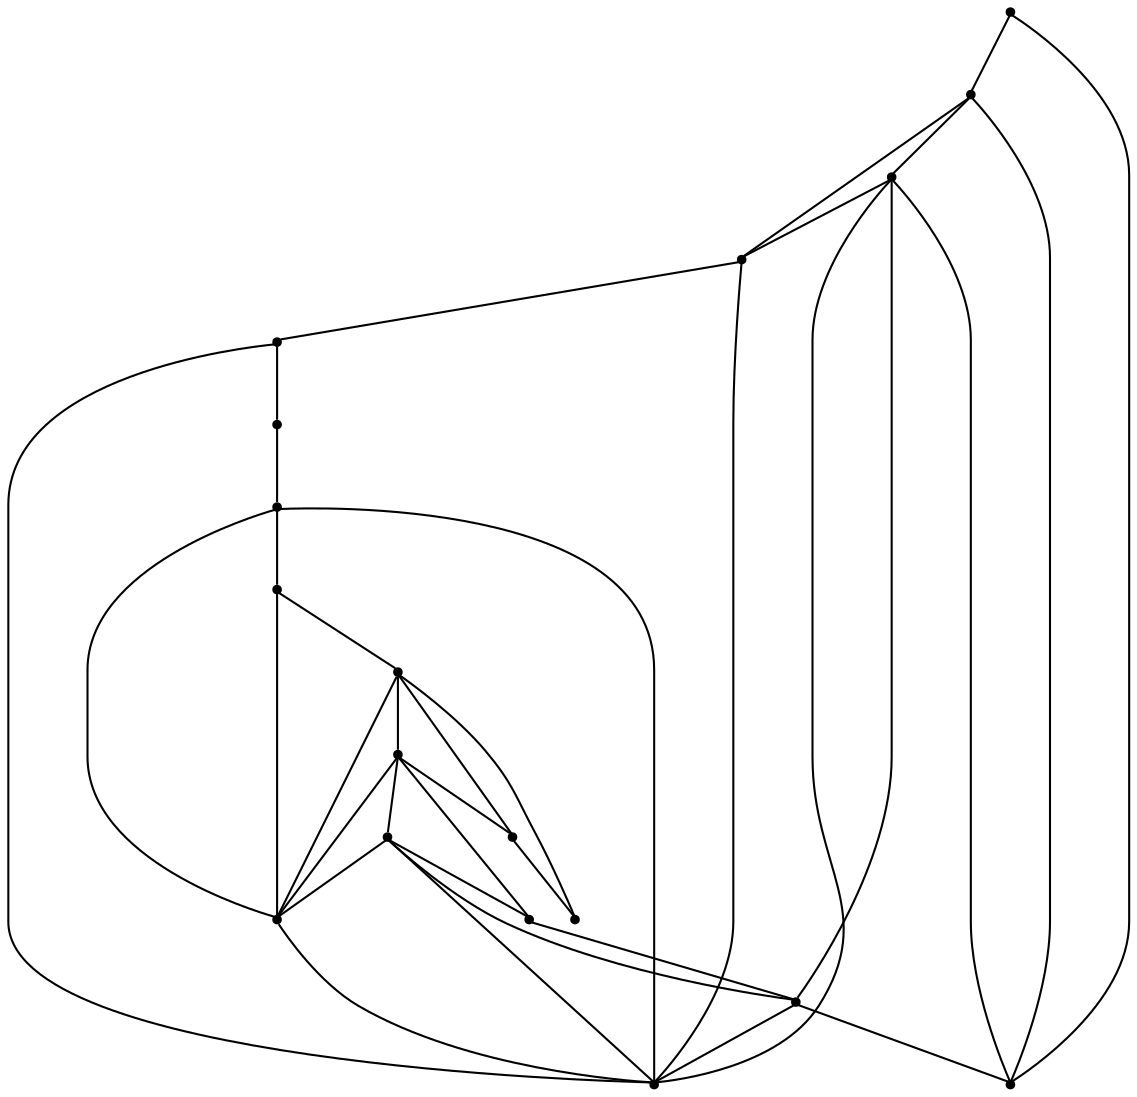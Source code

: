 graph {
  node [shape=point,comment="{\"directed\":false,\"doi\":\"10.1007/978-3-540-70904-6_29\",\"figure\":\"2 (2)\"}"]

  v0 [pos="1511.7530795784883,111.55798170301648"]
  v1 [pos="1511.7530795784885,207.61638217502173"]
  v2 [pos="1415.678969840116,303.6736382378473"]
  v3 [pos="1415.6789698401162,207.61638217502173"]
  v4 [pos="1511.7530795784883,303.6736382378473"]
  v5 [pos="1511.7530795784883,447.7590772840713"]
  v6 [pos="1511.7530795784885,639.8746702406143"]
  v7 [pos="1415.6789698401162,639.8746702406143"]
  v8 [pos="1319.602761627907,303.6736382378473"]
  v9 [pos="1415.678969840116,447.7590772840713"]
  v10 [pos="1319.602761627907,639.8746702406143"]
  v11 [pos="1319.602761627907,543.817350599501"]
  v12 [pos="1319.602761627907,447.7590772840713"]
  v13 [pos="1247.545621366279,375.7163577609592"]
  v14 [pos="1175.4894985465116,639.8746702406143"]
  v15 [pos="1175.4894985465116,447.7590772840713"]
  v16 [pos="1079.4132585392442,543.817350599501"]
  v17 [pos="983.3380995639535,639.8746702406143"]

  v0 -- v1 [id="-1",pos="1511.7530795784883,111.55798170301648 1511.7530795784885,207.61638217502173 1511.7530795784885,207.61638217502173 1511.7530795784885,207.61638217502173"]
  v17 -- v14 [id="-2",pos="983.3380995639535,639.8746702406143 1175.4894985465116,639.8746702406143 1175.4894985465116,639.8746702406143 1175.4894985465116,639.8746702406143"]
  v14 -- v15 [id="-3",pos="1175.4894985465116,639.8746702406143 1175.4894985465116,447.7590772840713 1175.4894985465116,447.7590772840713 1175.4894985465116,447.7590772840713"]
  v14 -- v16 [id="-4",pos="1175.4894985465116,639.8746702406143 1079.4132585392442,543.817350599501 1079.4132585392442,543.817350599501 1079.4132585392442,543.817350599501"]
  v15 -- v16 [id="-5",pos="1175.4894985465116,447.7590772840713 1079.4132585392442,543.817350599501 1079.4132585392442,543.817350599501 1079.4132585392442,543.817350599501"]
  v16 -- v17 [id="-6",pos="1079.4132585392442,543.817350599501 983.3380995639535,639.8746702406143 983.3380995639535,639.8746702406143 983.3380995639535,639.8746702406143"]
  v15 -- v12 [id="-7",pos="1175.4894985465116,447.7590772840713 1319.602761627907,447.7590772840713 1319.602761627907,447.7590772840713 1319.602761627907,447.7590772840713"]
  v15 -- v11 [id="-8",pos="1175.4894985465116,447.7590772840713 1319.602761627907,543.817350599501 1319.602761627907,543.817350599501 1319.602761627907,543.817350599501"]
  v13 -- v8 [id="-9",pos="1247.545621366279,375.7163577609592 1319.602761627907,303.6736382378473 1319.602761627907,303.6736382378473 1319.602761627907,303.6736382378473"]
  v13 -- v15 [id="-10",pos="1247.545621366279,375.7163577609592 1175.4894985465116,447.7590772840713 1175.4894985465116,447.7590772840713 1175.4894985465116,447.7590772840713"]
  v10 -- v14 [id="-11",pos="1319.602761627907,639.8746702406143 1175.4894985465116,639.8746702406143 1175.4894985465116,639.8746702406143 1175.4894985465116,639.8746702406143"]
  v11 -- v9 [id="-12",pos="1319.602761627907,543.817350599501 1415.678969840116,447.7590772840713 1415.678969840116,447.7590772840713 1415.678969840116,447.7590772840713"]
  v11 -- v14 [id="-13",pos="1319.602761627907,543.817350599501 1175.4894985465116,639.8746702406143 1175.4894985465116,639.8746702406143 1175.4894985465116,639.8746702406143"]
  v12 -- v13 [id="-14",pos="1319.602761627907,447.7590772840713 1247.545621366279,375.7163577609592 1247.545621366279,375.7163577609592 1247.545621366279,375.7163577609592"]
  v12 -- v9 [id="-15",pos="1319.602761627907,447.7590772840713 1415.678969840116,447.7590772840713 1415.678969840116,447.7590772840713 1415.678969840116,447.7590772840713"]
  v9 -- v5 [id="-16",pos="1415.678969840116,447.7590772840713 1511.7530795784883,447.7590772840713 1511.7530795784883,447.7590772840713 1511.7530795784883,447.7590772840713"]
  v12 -- v11 [id="-17",pos="1319.602761627907,447.7590772840713 1319.602761627907,543.817350599501 1319.602761627907,543.817350599501 1319.602761627907,543.817350599501"]
  v11 -- v10 [id="-18",pos="1319.602761627907,543.817350599501 1319.602761627907,639.8746702406143 1319.602761627907,639.8746702406143 1319.602761627907,639.8746702406143"]
  v8 -- v9 [id="-19",pos="1319.602761627907,303.6736382378473 1415.678969840116,447.7590772840713 1415.678969840116,447.7590772840713 1415.678969840116,447.7590772840713"]
  v8 -- v12 [id="-20",pos="1319.602761627907,303.6736382378473 1319.602761627907,447.7590772840713 1319.602761627907,447.7590772840713 1319.602761627907,447.7590772840713"]
  v8 -- v3 [id="-21",pos="1319.602761627907,303.6736382378473 1415.6789698401162,207.61638217502173 1415.6789698401162,207.61638217502173 1415.6789698401162,207.61638217502173"]
  v7 -- v11 [id="-22",pos="1415.6789698401162,639.8746702406143 1319.602761627907,543.817350599501 1319.602761627907,543.817350599501 1319.602761627907,543.817350599501"]
  v7 -- v10 [id="-23",pos="1415.6789698401162,639.8746702406143 1319.602761627907,639.8746702406143 1319.602761627907,639.8746702406143 1319.602761627907,639.8746702406143"]
  v9 -- v4 [id="-24",pos="1415.678969840116,447.7590772840713 1511.7530795784883,303.6736382378473 1511.7530795784883,303.6736382378473 1511.7530795784883,303.6736382378473"]
  v9 -- v7 [id="-25",pos="1415.678969840116,447.7590772840713 1415.6789698401162,639.8746702406143 1415.6789698401162,639.8746702406143 1415.6789698401162,639.8746702406143"]
  v9 -- v2 [id="-26",pos="1415.678969840116,447.7590772840713 1415.678969840116,303.6736382378473 1415.678969840116,303.6736382378473 1415.678969840116,303.6736382378473"]
  v2 -- v4 [id="-27",pos="1415.678969840116,303.6736382378473 1511.7530795784883,303.6736382378473 1511.7530795784883,303.6736382378473 1511.7530795784883,303.6736382378473"]
  v2 -- v8 [id="-28",pos="1415.678969840116,303.6736382378473 1319.602761627907,303.6736382378473 1319.602761627907,303.6736382378473 1319.602761627907,303.6736382378473"]
  v3 -- v2 [id="-29",pos="1415.6789698401162,207.61638217502173 1415.678969840116,303.6736382378473 1415.678969840116,303.6736382378473 1415.678969840116,303.6736382378473"]
  v3 -- v0 [id="-30",pos="1415.6789698401162,207.61638217502173 1511.7530795784883,111.55798170301648 1511.7530795784883,111.55798170301648 1511.7530795784883,111.55798170301648"]
  v6 -- v7 [id="-31",pos="1511.7530795784885,639.8746702406143 1415.6789698401162,639.8746702406143 1415.6789698401162,639.8746702406143 1415.6789698401162,639.8746702406143"]
  v5 -- v6 [id="-32",pos="1511.7530795784883,447.7590772840713 1511.7530795784885,639.8746702406143 1511.7530795784885,639.8746702406143 1511.7530795784885,639.8746702406143"]
  v4 -- v1 [id="-33",pos="1511.7530795784883,303.6736382378473 1511.7530795784885,207.61638217502173 1511.7530795784885,207.61638217502173 1511.7530795784885,207.61638217502173"]
  v4 -- v5 [id="-34",pos="1511.7530795784883,303.6736382378473 1511.7530795784883,447.7590772840713 1511.7530795784883,447.7590772840713 1511.7530795784883,447.7590772840713"]
  v1 -- v3 [id="-35",pos="1511.7530795784885,207.61638217502173 1415.6789698401162,207.61638217502173 1415.6789698401162,207.61638217502173 1415.6789698401162,207.61638217502173"]
  v1 -- v2 [id="-36",pos="1511.7530795784885,207.61638217502173 1415.678969840116,303.6736382378473 1415.678969840116,303.6736382378473 1415.678969840116,303.6736382378473"]
}